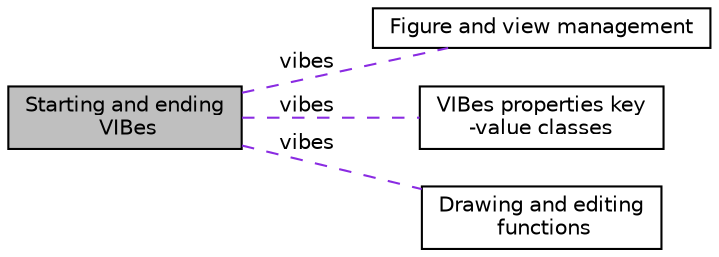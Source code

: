 digraph "Starting and ending VIBes"
{
  edge [fontname="Helvetica",fontsize="10",labelfontname="Helvetica",labelfontsize="10"];
  node [fontname="Helvetica",fontsize="10",shape=box];
  rankdir=LR;
  Node3 [label="Figure and view management",height=0.2,width=0.4,color="black", fillcolor="white", style="filled",URL="$group__figure.html",tooltip="VIBes drawings are performed on figures. These functions provide a way to create, save and manipulate..."];
  Node2 [label="VIBes properties key\l-value classes",height=0.2,width=0.4,color="black", fillcolor="white", style="filled",URL="$group__params.html",tooltip=" "];
  Node4 [label="Drawing and editing\l functions",height=0.2,width=0.4,color="black", fillcolor="white", style="filled",URL="$group__drawing.html",tooltip="Functions to draw primitives on Vibes figures, group objects, modify graphics attributes and remove o..."];
  Node1 [label="Starting and ending\l VIBes",height=0.2,width=0.4,color="black", fillcolor="grey75", style="filled", fontcolor="black",tooltip="Functions for establishing connection with the VIBes viewer application."];
  Node1->Node2 [shape=plaintext, label="vibes", color="blueviolet", dir="none", style="dashed"];
  Node1->Node3 [shape=plaintext, label="vibes", color="blueviolet", dir="none", style="dashed"];
  Node1->Node4 [shape=plaintext, label="vibes", color="blueviolet", dir="none", style="dashed"];
}
